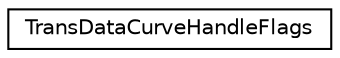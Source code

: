 digraph G
{
  edge [fontname="Helvetica",fontsize="10",labelfontname="Helvetica",labelfontsize="10"];
  node [fontname="Helvetica",fontsize="10",shape=record];
  rankdir=LR;
  Node1 [label="TransDataCurveHandleFlags",height=0.2,width=0.4,color="black", fillcolor="white", style="filled",URL="$d6/d7c/structTransDataCurveHandleFlags.html"];
}
